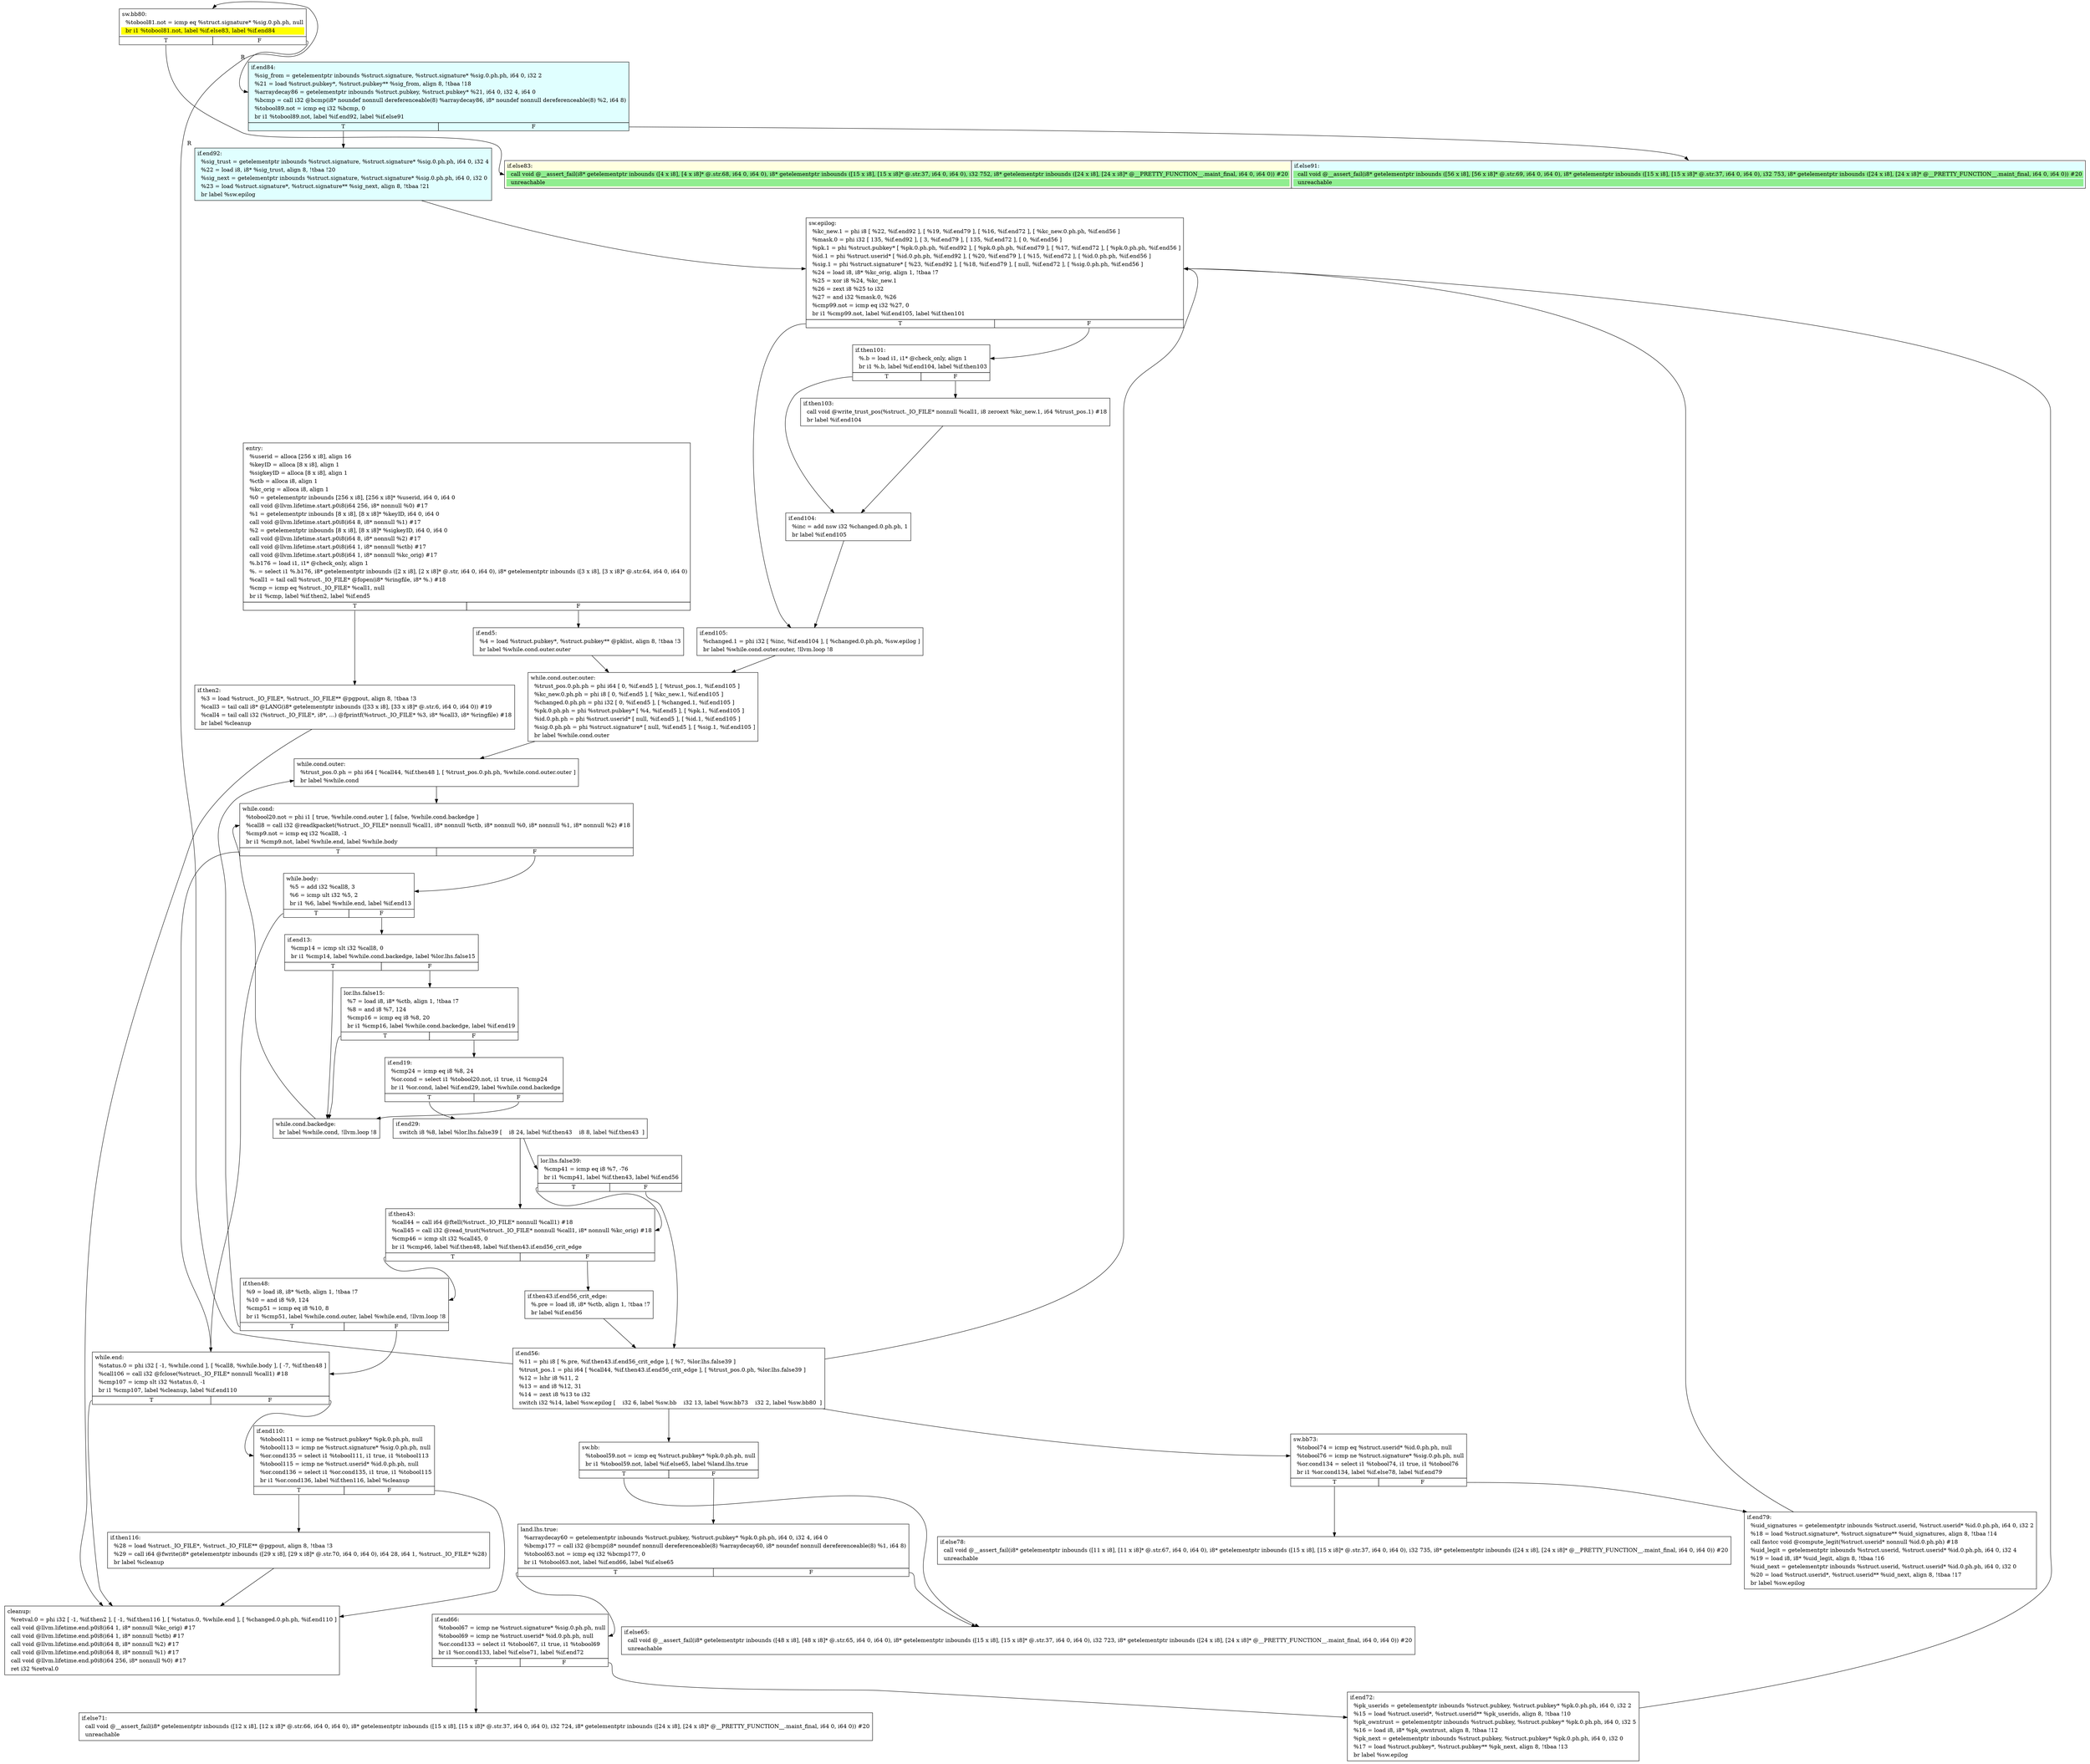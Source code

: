 digraph {
m_bb0 [shape = none, label  = <<table border="0" cellspacing="0">
<tr><td port="f1" border="1" colspan="2"><table bgcolor="LightYellow" border="0">
<tr><td align="left">if.else83:</td></tr>
<tr><td bgcolor="lightgreen" align="left">  call void @__assert_fail(i8* getelementptr inbounds ([4 x i8], [4 x i8]* @.str.68, i64 0, i64 0), i8* getelementptr inbounds ([15 x i8], [15 x i8]* @.str.37, i64 0, i64 0), i32 752, i8* getelementptr inbounds ([24 x i8], [24 x i8]* @__PRETTY_FUNCTION__.maint_final, i64 0, i64 0)) #20</td></tr>
<tr><td bgcolor="lightgreen" align="left">  unreachable</td></tr>
</table>
</td>
<td port="f2" border="1" colspan="2"><table bgcolor="LightCyan" border="0">
<tr><td align="left">if.else91:</td></tr>
<tr><td bgcolor="lightgreen" align="left">  call void @__assert_fail(i8* getelementptr inbounds ([56 x i8], [56 x i8]* @.str.69, i64 0, i64 0), i8* getelementptr inbounds ([15 x i8], [15 x i8]* @.str.37, i64 0, i64 0), i32 753, i8* getelementptr inbounds ([24 x i8], [24 x i8]* @__PRETTY_FUNCTION__.maint_final, i64 0, i64 0)) #20</td></tr>
<tr><td bgcolor="lightgreen" align="left">  unreachable</td></tr>
</table>
</td></tr>
</table>> ]
f_bb0 [shape = none, label  = <<table  border="0" cellspacing="0">
<tr><td port="f" border="1" colspan="2"><table border="0">
<tr><td align="left">entry:</td></tr>
<tr><td align="left">  %userid = alloca [256 x i8], align 16</td></tr>
<tr><td align="left">  %keyID = alloca [8 x i8], align 1</td></tr>
<tr><td align="left">  %sigkeyID = alloca [8 x i8], align 1</td></tr>
<tr><td align="left">  %ctb = alloca i8, align 1</td></tr>
<tr><td align="left">  %kc_orig = alloca i8, align 1</td></tr>
<tr><td align="left">  %0 = getelementptr inbounds [256 x i8], [256 x i8]* %userid, i64 0, i64 0</td></tr>
<tr><td align="left">  call void @llvm.lifetime.start.p0i8(i64 256, i8* nonnull %0) #17</td></tr>
<tr><td align="left">  %1 = getelementptr inbounds [8 x i8], [8 x i8]* %keyID, i64 0, i64 0</td></tr>
<tr><td align="left">  call void @llvm.lifetime.start.p0i8(i64 8, i8* nonnull %1) #17</td></tr>
<tr><td align="left">  %2 = getelementptr inbounds [8 x i8], [8 x i8]* %sigkeyID, i64 0, i64 0</td></tr>
<tr><td align="left">  call void @llvm.lifetime.start.p0i8(i64 8, i8* nonnull %2) #17</td></tr>
<tr><td align="left">  call void @llvm.lifetime.start.p0i8(i64 1, i8* nonnull %ctb) #17</td></tr>
<tr><td align="left">  call void @llvm.lifetime.start.p0i8(i64 1, i8* nonnull %kc_orig) #17</td></tr>
<tr><td align="left">  %.b176 = load i1, i1* @check_only, align 1</td></tr>
<tr><td align="left">  %. = select i1 %.b176, i8* getelementptr inbounds ([2 x i8], [2 x i8]* @.str, i64 0, i64 0), i8* getelementptr inbounds ([3 x i8], [3 x i8]* @.str.64, i64 0, i64 0)</td></tr>
<tr><td align="left">  %call1 = tail call %struct._IO_FILE* @fopen(i8* %ringfile, i8* %.) #18</td></tr>
<tr><td align="left">  %cmp = icmp eq %struct._IO_FILE* %call1, null</td></tr>
<tr><td align="left">  br i1 %cmp, label %if.then2, label %if.end5</td></tr>
</table>
</td></tr>
<tr><td border="1" port="fT">T</td><td border="1" port="fF">F</td></tr>
</table>> ]
f_bb1 [shape = none, label  = <<table  border="0" cellspacing="0">
<tr><td port="f" border="1"><table border="0">
<tr><td align="left">if.then2:</td></tr>
<tr><td align="left">  %3 = load %struct._IO_FILE*, %struct._IO_FILE** @pgpout, align 8, !tbaa !3</td></tr>
<tr><td align="left">  %call3 = tail call i8* @LANG(i8* getelementptr inbounds ([33 x i8], [33 x i8]* @.str.6, i64 0, i64 0)) #19</td></tr>
<tr><td align="left">  %call4 = tail call i32 (%struct._IO_FILE*, i8*, ...) @fprintf(%struct._IO_FILE* %3, i8* %call3, i8* %ringfile) #18</td></tr>
<tr><td align="left">  br label %cleanup</td></tr>
</table>
</td></tr>
</table>> ]
f_bb2 [shape = none, label  = <<table  border="0" cellspacing="0">
<tr><td port="f" border="1"><table border="0">
<tr><td align="left">if.end5:</td></tr>
<tr><td align="left">  %4 = load %struct.pubkey*, %struct.pubkey** @pklist, align 8, !tbaa !3</td></tr>
<tr><td align="left">  br label %while.cond.outer.outer</td></tr>
</table>
</td></tr>
</table>> ]
f_bb3 [shape = none, label  = <<table  border="0" cellspacing="0">
<tr><td port="f" border="1"><table border="0">
<tr><td align="left">while.cond.outer.outer:</td></tr>
<tr><td align="left">  %trust_pos.0.ph.ph = phi i64 [ 0, %if.end5 ], [ %trust_pos.1, %if.end105 ]</td></tr>
<tr><td align="left">  %kc_new.0.ph.ph = phi i8 [ 0, %if.end5 ], [ %kc_new.1, %if.end105 ]</td></tr>
<tr><td align="left">  %changed.0.ph.ph = phi i32 [ 0, %if.end5 ], [ %changed.1, %if.end105 ]</td></tr>
<tr><td align="left">  %pk.0.ph.ph = phi %struct.pubkey* [ %4, %if.end5 ], [ %pk.1, %if.end105 ]</td></tr>
<tr><td align="left">  %id.0.ph.ph = phi %struct.userid* [ null, %if.end5 ], [ %id.1, %if.end105 ]</td></tr>
<tr><td align="left">  %sig.0.ph.ph = phi %struct.signature* [ null, %if.end5 ], [ %sig.1, %if.end105 ]</td></tr>
<tr><td align="left">  br label %while.cond.outer</td></tr>
</table>
</td></tr>
</table>> ]
f_bb4 [shape = none, label  = <<table  border="0" cellspacing="0">
<tr><td port="f" border="1"><table border="0">
<tr><td align="left">while.cond.outer:</td></tr>
<tr><td align="left">  %trust_pos.0.ph = phi i64 [ %call44, %if.then48 ], [ %trust_pos.0.ph.ph, %while.cond.outer.outer ]</td></tr>
<tr><td align="left">  br label %while.cond</td></tr>
</table>
</td></tr>
</table>> ]
f_bb5 [shape = none, label  = <<table  border="0" cellspacing="0">
<tr><td port="f" border="1" colspan="2"><table border="0">
<tr><td align="left">while.cond:</td></tr>
<tr><td align="left">  %tobool20.not = phi i1 [ true, %while.cond.outer ], [ false, %while.cond.backedge ]</td></tr>
<tr><td align="left">  %call8 = call i32 @readkpacket(%struct._IO_FILE* nonnull %call1, i8* nonnull %ctb, i8* nonnull %0, i8* nonnull %1, i8* nonnull %2) #18</td></tr>
<tr><td align="left">  %cmp9.not = icmp eq i32 %call8, -1</td></tr>
<tr><td align="left">  br i1 %cmp9.not, label %while.end, label %while.body</td></tr>
</table>
</td></tr>
<tr><td border="1" port="fT">T</td><td border="1" port="fF">F</td></tr>
</table>> ]
f_bb6 [shape = none, label  = <<table  border="0" cellspacing="0">
<tr><td port="f" border="1" colspan="2"><table border="0">
<tr><td align="left">while.body:</td></tr>
<tr><td align="left">  %5 = add i32 %call8, 3</td></tr>
<tr><td align="left">  %6 = icmp ult i32 %5, 2</td></tr>
<tr><td align="left">  br i1 %6, label %while.end, label %if.end13</td></tr>
</table>
</td></tr>
<tr><td border="1" port="fT">T</td><td border="1" port="fF">F</td></tr>
</table>> ]
f_bb7 [shape = none, label  = <<table  border="0" cellspacing="0">
<tr><td port="f" border="1" colspan="2"><table border="0">
<tr><td align="left">if.end13:</td></tr>
<tr><td align="left">  %cmp14 = icmp slt i32 %call8, 0</td></tr>
<tr><td align="left">  br i1 %cmp14, label %while.cond.backedge, label %lor.lhs.false15</td></tr>
</table>
</td></tr>
<tr><td border="1" port="fT">T</td><td border="1" port="fF">F</td></tr>
</table>> ]
f_bb8 [shape = none, label  = <<table  border="0" cellspacing="0">
<tr><td port="f" border="1" colspan="2"><table border="0">
<tr><td align="left">lor.lhs.false15:</td></tr>
<tr><td align="left">  %7 = load i8, i8* %ctb, align 1, !tbaa !7</td></tr>
<tr><td align="left">  %8 = and i8 %7, 124</td></tr>
<tr><td align="left">  %cmp16 = icmp eq i8 %8, 20</td></tr>
<tr><td align="left">  br i1 %cmp16, label %while.cond.backedge, label %if.end19</td></tr>
</table>
</td></tr>
<tr><td border="1" port="fT">T</td><td border="1" port="fF">F</td></tr>
</table>> ]
f_bb9 [shape = none, label  = <<table  border="0" cellspacing="0">
<tr><td port="f" border="1"><table border="0">
<tr><td align="left">while.cond.backedge:</td></tr>
<tr><td align="left">  br label %while.cond, !llvm.loop !8</td></tr>
</table>
</td></tr>
</table>> ]
f_bb10 [shape = none, label  = <<table  border="0" cellspacing="0">
<tr><td port="f" border="1" colspan="2"><table border="0">
<tr><td align="left">if.end19:</td></tr>
<tr><td align="left">  %cmp24 = icmp eq i8 %8, 24</td></tr>
<tr><td align="left">  %or.cond = select i1 %tobool20.not, i1 true, i1 %cmp24</td></tr>
<tr><td align="left">  br i1 %or.cond, label %if.end29, label %while.cond.backedge</td></tr>
</table>
</td></tr>
<tr><td border="1" port="fT">T</td><td border="1" port="fF">F</td></tr>
</table>> ]
f_bb11 [shape = none, label  = <<table  border="0" cellspacing="0">
<tr><td port="f" border="1"><table border="0">
<tr><td align="left">if.end29:</td></tr>
<tr><td align="left">  switch i8 %8, label %lor.lhs.false39 [
    i8 24, label %if.then43
    i8 8, label %if.then43
  ]</td></tr>
</table>
</td></tr>
</table>> ]
f_bb12 [shape = none, label  = <<table  border="0" cellspacing="0">
<tr><td port="f" border="1" colspan="2"><table border="0">
<tr><td align="left">lor.lhs.false39:</td></tr>
<tr><td align="left">  %cmp41 = icmp eq i8 %7, -76</td></tr>
<tr><td align="left">  br i1 %cmp41, label %if.then43, label %if.end56</td></tr>
</table>
</td></tr>
<tr><td border="1" port="fT">T</td><td border="1" port="fF">F</td></tr>
</table>> ]
f_bb13 [shape = none, label  = <<table  border="0" cellspacing="0">
<tr><td port="f" border="1" colspan="2"><table border="0">
<tr><td align="left">if.then43:</td></tr>
<tr><td align="left">  %call44 = call i64 @ftell(%struct._IO_FILE* nonnull %call1) #18</td></tr>
<tr><td align="left">  %call45 = call i32 @read_trust(%struct._IO_FILE* nonnull %call1, i8* nonnull %kc_orig) #18</td></tr>
<tr><td align="left">  %cmp46 = icmp slt i32 %call45, 0</td></tr>
<tr><td align="left">  br i1 %cmp46, label %if.then48, label %if.then43.if.end56_crit_edge</td></tr>
</table>
</td></tr>
<tr><td border="1" port="fT">T</td><td border="1" port="fF">F</td></tr>
</table>> ]
f_bb14 [shape = none, label  = <<table  border="0" cellspacing="0">
<tr><td port="f" border="1"><table border="0">
<tr><td align="left">if.then43.if.end56_crit_edge:</td></tr>
<tr><td align="left">  %.pre = load i8, i8* %ctb, align 1, !tbaa !7</td></tr>
<tr><td align="left">  br label %if.end56</td></tr>
</table>
</td></tr>
</table>> ]
f_bb15 [shape = none, label  = <<table  border="0" cellspacing="0">
<tr><td port="f" border="1" colspan="2"><table border="0">
<tr><td align="left">if.then48:</td></tr>
<tr><td align="left">  %9 = load i8, i8* %ctb, align 1, !tbaa !7</td></tr>
<tr><td align="left">  %10 = and i8 %9, 124</td></tr>
<tr><td align="left">  %cmp51 = icmp eq i8 %10, 8</td></tr>
<tr><td align="left">  br i1 %cmp51, label %while.cond.outer, label %while.end, !llvm.loop !8</td></tr>
</table>
</td></tr>
<tr><td border="1" port="fT">T</td><td border="1" port="fF">F</td></tr>
</table>> ]
f_bb16 [shape = none, label  = <<table  border="0" cellspacing="0">
<tr><td port="f" border="1"><table border="0">
<tr><td align="left">if.end56:</td></tr>
<tr><td align="left">  %11 = phi i8 [ %.pre, %if.then43.if.end56_crit_edge ], [ %7, %lor.lhs.false39 ]</td></tr>
<tr><td align="left">  %trust_pos.1 = phi i64 [ %call44, %if.then43.if.end56_crit_edge ], [ %trust_pos.0.ph, %lor.lhs.false39 ]</td></tr>
<tr><td align="left">  %12 = lshr i8 %11, 2</td></tr>
<tr><td align="left">  %13 = and i8 %12, 31</td></tr>
<tr><td align="left">  %14 = zext i8 %13 to i32</td></tr>
<tr><td align="left">  switch i32 %14, label %sw.epilog [
    i32 6, label %sw.bb
    i32 13, label %sw.bb73
    i32 2, label %sw.bb80
  ]</td></tr>
</table>
</td></tr>
</table>> ]
f_bb17 [shape = none, label  = <<table  border="0" cellspacing="0">
<tr><td port="f" border="1" colspan="2"><table border="0">
<tr><td align="left">sw.bb:</td></tr>
<tr><td align="left">  %tobool59.not = icmp eq %struct.pubkey* %pk.0.ph.ph, null</td></tr>
<tr><td align="left">  br i1 %tobool59.not, label %if.else65, label %land.lhs.true</td></tr>
</table>
</td></tr>
<tr><td border="1" port="fT">T</td><td border="1" port="fF">F</td></tr>
</table>> ]
f_bb18 [shape = none, label  = <<table  border="0" cellspacing="0">
<tr><td port="f" border="1" colspan="2"><table border="0">
<tr><td align="left">land.lhs.true:</td></tr>
<tr><td align="left">  %arraydecay60 = getelementptr inbounds %struct.pubkey, %struct.pubkey* %pk.0.ph.ph, i64 0, i32 4, i64 0</td></tr>
<tr><td align="left">  %bcmp177 = call i32 @bcmp(i8* noundef nonnull dereferenceable(8) %arraydecay60, i8* noundef nonnull dereferenceable(8) %1, i64 8)</td></tr>
<tr><td align="left">  %tobool63.not = icmp eq i32 %bcmp177, 0</td></tr>
<tr><td align="left">  br i1 %tobool63.not, label %if.end66, label %if.else65</td></tr>
</table>
</td></tr>
<tr><td border="1" port="fT">T</td><td border="1" port="fF">F</td></tr>
</table>> ]
f_bb19 [shape = none, label  = <<table  border="0" cellspacing="0">
<tr><td port="f" border="1"><table border="0">
<tr><td align="left">if.else65:</td></tr>
<tr><td align="left">  call void @__assert_fail(i8* getelementptr inbounds ([48 x i8], [48 x i8]* @.str.65, i64 0, i64 0), i8* getelementptr inbounds ([15 x i8], [15 x i8]* @.str.37, i64 0, i64 0), i32 723, i8* getelementptr inbounds ([24 x i8], [24 x i8]* @__PRETTY_FUNCTION__.maint_final, i64 0, i64 0)) #20</td></tr>
<tr><td align="left">  unreachable</td></tr>
</table>
</td></tr>
</table>> ]
f_bb20 [shape = none, label  = <<table  border="0" cellspacing="0">
<tr><td port="f" border="1" colspan="2"><table border="0">
<tr><td align="left">if.end66:</td></tr>
<tr><td align="left">  %tobool67 = icmp ne %struct.signature* %sig.0.ph.ph, null</td></tr>
<tr><td align="left">  %tobool69 = icmp ne %struct.userid* %id.0.ph.ph, null</td></tr>
<tr><td align="left">  %or.cond133 = select i1 %tobool67, i1 true, i1 %tobool69</td></tr>
<tr><td align="left">  br i1 %or.cond133, label %if.else71, label %if.end72</td></tr>
</table>
</td></tr>
<tr><td border="1" port="fT">T</td><td border="1" port="fF">F</td></tr>
</table>> ]
f_bb21 [shape = none, label  = <<table  border="0" cellspacing="0">
<tr><td port="f" border="1"><table border="0">
<tr><td align="left">if.else71:</td></tr>
<tr><td align="left">  call void @__assert_fail(i8* getelementptr inbounds ([12 x i8], [12 x i8]* @.str.66, i64 0, i64 0), i8* getelementptr inbounds ([15 x i8], [15 x i8]* @.str.37, i64 0, i64 0), i32 724, i8* getelementptr inbounds ([24 x i8], [24 x i8]* @__PRETTY_FUNCTION__.maint_final, i64 0, i64 0)) #20</td></tr>
<tr><td align="left">  unreachable</td></tr>
</table>
</td></tr>
</table>> ]
f_bb22 [shape = none, label  = <<table  border="0" cellspacing="0">
<tr><td port="f" border="1"><table border="0">
<tr><td align="left">if.end72:</td></tr>
<tr><td align="left">  %pk_userids = getelementptr inbounds %struct.pubkey, %struct.pubkey* %pk.0.ph.ph, i64 0, i32 2</td></tr>
<tr><td align="left">  %15 = load %struct.userid*, %struct.userid** %pk_userids, align 8, !tbaa !10</td></tr>
<tr><td align="left">  %pk_owntrust = getelementptr inbounds %struct.pubkey, %struct.pubkey* %pk.0.ph.ph, i64 0, i32 5</td></tr>
<tr><td align="left">  %16 = load i8, i8* %pk_owntrust, align 8, !tbaa !12</td></tr>
<tr><td align="left">  %pk_next = getelementptr inbounds %struct.pubkey, %struct.pubkey* %pk.0.ph.ph, i64 0, i32 0</td></tr>
<tr><td align="left">  %17 = load %struct.pubkey*, %struct.pubkey** %pk_next, align 8, !tbaa !13</td></tr>
<tr><td align="left">  br label %sw.epilog</td></tr>
</table>
</td></tr>
</table>> ]
f_bb23 [shape = none, label  = <<table  border="0" cellspacing="0">
<tr><td port="f" border="1" colspan="2"><table border="0">
<tr><td align="left">sw.bb73:</td></tr>
<tr><td align="left">  %tobool74 = icmp eq %struct.userid* %id.0.ph.ph, null</td></tr>
<tr><td align="left">  %tobool76 = icmp ne %struct.signature* %sig.0.ph.ph, null</td></tr>
<tr><td align="left">  %or.cond134 = select i1 %tobool74, i1 true, i1 %tobool76</td></tr>
<tr><td align="left">  br i1 %or.cond134, label %if.else78, label %if.end79</td></tr>
</table>
</td></tr>
<tr><td border="1" port="fT">T</td><td border="1" port="fF">F</td></tr>
</table>> ]
f_bb24 [shape = none, label  = <<table  border="0" cellspacing="0">
<tr><td port="f" border="1"><table border="0">
<tr><td align="left">if.else78:</td></tr>
<tr><td align="left">  call void @__assert_fail(i8* getelementptr inbounds ([11 x i8], [11 x i8]* @.str.67, i64 0, i64 0), i8* getelementptr inbounds ([15 x i8], [15 x i8]* @.str.37, i64 0, i64 0), i32 735, i8* getelementptr inbounds ([24 x i8], [24 x i8]* @__PRETTY_FUNCTION__.maint_final, i64 0, i64 0)) #20</td></tr>
<tr><td align="left">  unreachable</td></tr>
</table>
</td></tr>
</table>> ]
f_bb25 [shape = none, label  = <<table  border="0" cellspacing="0">
<tr><td port="f" border="1"><table border="0">
<tr><td align="left">if.end79:</td></tr>
<tr><td align="left">  %uid_signatures = getelementptr inbounds %struct.userid, %struct.userid* %id.0.ph.ph, i64 0, i32 2</td></tr>
<tr><td align="left">  %18 = load %struct.signature*, %struct.signature** %uid_signatures, align 8, !tbaa !14</td></tr>
<tr><td align="left">  call fastcc void @compute_legit(%struct.userid* nonnull %id.0.ph.ph) #18</td></tr>
<tr><td align="left">  %uid_legit = getelementptr inbounds %struct.userid, %struct.userid* %id.0.ph.ph, i64 0, i32 4</td></tr>
<tr><td align="left">  %19 = load i8, i8* %uid_legit, align 8, !tbaa !16</td></tr>
<tr><td align="left">  %uid_next = getelementptr inbounds %struct.userid, %struct.userid* %id.0.ph.ph, i64 0, i32 0</td></tr>
<tr><td align="left">  %20 = load %struct.userid*, %struct.userid** %uid_next, align 8, !tbaa !17</td></tr>
<tr><td align="left">  br label %sw.epilog</td></tr>
</table>
</td></tr>
</table>> ]
f_bb26 [shape = none, label  = <<table  border="0" cellspacing="0">
<tr><td port="f" border="1" colspan="2"><table border="0">
<tr><td align="left">sw.bb80:</td></tr>
<tr><td align="left">  %tobool81.not = icmp eq %struct.signature* %sig.0.ph.ph, null</td></tr>
<tr><td bgcolor="yellow" align="left">  br i1 %tobool81.not, label %if.else83, label %if.end84</td></tr>
</table>
</td></tr>
<tr><td border="1" port="fT">T</td><td border="1" port="fF">F</td></tr>
</table>> ]
f_bb27 [shape = none,  xlabel="R", label  = <<table  bgcolor="LightCyan"  border="0" cellspacing="0">
<tr><td port="f" border="1" colspan="2"><table border="0">
<tr><td align="left">if.end84:</td></tr>
<tr><td align="left">  %sig_from = getelementptr inbounds %struct.signature, %struct.signature* %sig.0.ph.ph, i64 0, i32 2</td></tr>
<tr><td align="left">  %21 = load %struct.pubkey*, %struct.pubkey** %sig_from, align 8, !tbaa !18</td></tr>
<tr><td align="left">  %arraydecay86 = getelementptr inbounds %struct.pubkey, %struct.pubkey* %21, i64 0, i32 4, i64 0</td></tr>
<tr><td align="left">  %bcmp = call i32 @bcmp(i8* noundef nonnull dereferenceable(8) %arraydecay86, i8* noundef nonnull dereferenceable(8) %2, i64 8)</td></tr>
<tr><td align="left">  %tobool89.not = icmp eq i32 %bcmp, 0</td></tr>
<tr><td align="left">  br i1 %tobool89.not, label %if.end92, label %if.else91</td></tr>
</table>
</td></tr>
<tr><td border="1" port="fT">T</td><td border="1" port="fF">F</td></tr>
</table>> ]
f_bb28 [shape = none,  xlabel="R", label  = <<table  bgcolor="LightCyan"  border="0" cellspacing="0">
<tr><td port="f" border="1"><table border="0">
<tr><td align="left">if.end92:</td></tr>
<tr><td align="left">  %sig_trust = getelementptr inbounds %struct.signature, %struct.signature* %sig.0.ph.ph, i64 0, i32 4</td></tr>
<tr><td align="left">  %22 = load i8, i8* %sig_trust, align 8, !tbaa !20</td></tr>
<tr><td align="left">  %sig_next = getelementptr inbounds %struct.signature, %struct.signature* %sig.0.ph.ph, i64 0, i32 0</td></tr>
<tr><td align="left">  %23 = load %struct.signature*, %struct.signature** %sig_next, align 8, !tbaa !21</td></tr>
<tr><td align="left">  br label %sw.epilog</td></tr>
</table>
</td></tr>
</table>> ]
f_bb29 [shape = none, label  = <<table  border="0" cellspacing="0">
<tr><td port="f" border="1" colspan="2"><table border="0">
<tr><td align="left">sw.epilog:</td></tr>
<tr><td align="left">  %kc_new.1 = phi i8 [ %22, %if.end92 ], [ %19, %if.end79 ], [ %16, %if.end72 ], [ %kc_new.0.ph.ph, %if.end56 ]</td></tr>
<tr><td align="left">  %mask.0 = phi i32 [ 135, %if.end92 ], [ 3, %if.end79 ], [ 135, %if.end72 ], [ 0, %if.end56 ]</td></tr>
<tr><td align="left">  %pk.1 = phi %struct.pubkey* [ %pk.0.ph.ph, %if.end92 ], [ %pk.0.ph.ph, %if.end79 ], [ %17, %if.end72 ], [ %pk.0.ph.ph, %if.end56 ]</td></tr>
<tr><td align="left">  %id.1 = phi %struct.userid* [ %id.0.ph.ph, %if.end92 ], [ %20, %if.end79 ], [ %15, %if.end72 ], [ %id.0.ph.ph, %if.end56 ]</td></tr>
<tr><td align="left">  %sig.1 = phi %struct.signature* [ %23, %if.end92 ], [ %18, %if.end79 ], [ null, %if.end72 ], [ %sig.0.ph.ph, %if.end56 ]</td></tr>
<tr><td align="left">  %24 = load i8, i8* %kc_orig, align 1, !tbaa !7</td></tr>
<tr><td align="left">  %25 = xor i8 %24, %kc_new.1</td></tr>
<tr><td align="left">  %26 = zext i8 %25 to i32</td></tr>
<tr><td align="left">  %27 = and i32 %mask.0, %26</td></tr>
<tr><td align="left">  %cmp99.not = icmp eq i32 %27, 0</td></tr>
<tr><td align="left">  br i1 %cmp99.not, label %if.end105, label %if.then101</td></tr>
</table>
</td></tr>
<tr><td border="1" port="fT">T</td><td border="1" port="fF">F</td></tr>
</table>> ]
f_bb30 [shape = none, label  = <<table  border="0" cellspacing="0">
<tr><td port="f" border="1" colspan="2"><table border="0">
<tr><td align="left">if.then101:</td></tr>
<tr><td align="left">  %.b = load i1, i1* @check_only, align 1</td></tr>
<tr><td align="left">  br i1 %.b, label %if.end104, label %if.then103</td></tr>
</table>
</td></tr>
<tr><td border="1" port="fT">T</td><td border="1" port="fF">F</td></tr>
</table>> ]
f_bb31 [shape = none, label  = <<table  border="0" cellspacing="0">
<tr><td port="f" border="1"><table border="0">
<tr><td align="left">if.then103:</td></tr>
<tr><td align="left">  call void @write_trust_pos(%struct._IO_FILE* nonnull %call1, i8 zeroext %kc_new.1, i64 %trust_pos.1) #18</td></tr>
<tr><td align="left">  br label %if.end104</td></tr>
</table>
</td></tr>
</table>> ]
f_bb32 [shape = none, label  = <<table  border="0" cellspacing="0">
<tr><td port="f" border="1"><table border="0">
<tr><td align="left">if.end104:</td></tr>
<tr><td align="left">  %inc = add nsw i32 %changed.0.ph.ph, 1</td></tr>
<tr><td align="left">  br label %if.end105</td></tr>
</table>
</td></tr>
</table>> ]
f_bb33 [shape = none, label  = <<table  border="0" cellspacing="0">
<tr><td port="f" border="1"><table border="0">
<tr><td align="left">if.end105:</td></tr>
<tr><td align="left">  %changed.1 = phi i32 [ %inc, %if.end104 ], [ %changed.0.ph.ph, %sw.epilog ]</td></tr>
<tr><td align="left">  br label %while.cond.outer.outer, !llvm.loop !8</td></tr>
</table>
</td></tr>
</table>> ]
f_bb34 [shape = none, label  = <<table  border="0" cellspacing="0">
<tr><td port="f" border="1" colspan="2"><table border="0">
<tr><td align="left">while.end:</td></tr>
<tr><td align="left">  %status.0 = phi i32 [ -1, %while.cond ], [ %call8, %while.body ], [ -7, %if.then48 ]</td></tr>
<tr><td align="left">  %call106 = call i32 @fclose(%struct._IO_FILE* nonnull %call1) #18</td></tr>
<tr><td align="left">  %cmp107 = icmp slt i32 %status.0, -1</td></tr>
<tr><td align="left">  br i1 %cmp107, label %cleanup, label %if.end110</td></tr>
</table>
</td></tr>
<tr><td border="1" port="fT">T</td><td border="1" port="fF">F</td></tr>
</table>> ]
f_bb35 [shape = none, label  = <<table  border="0" cellspacing="0">
<tr><td port="f" border="1" colspan="2"><table border="0">
<tr><td align="left">if.end110:</td></tr>
<tr><td align="left">  %tobool111 = icmp ne %struct.pubkey* %pk.0.ph.ph, null</td></tr>
<tr><td align="left">  %tobool113 = icmp ne %struct.signature* %sig.0.ph.ph, null</td></tr>
<tr><td align="left">  %or.cond135 = select i1 %tobool111, i1 true, i1 %tobool113</td></tr>
<tr><td align="left">  %tobool115 = icmp ne %struct.userid* %id.0.ph.ph, null</td></tr>
<tr><td align="left">  %or.cond136 = select i1 %or.cond135, i1 true, i1 %tobool115</td></tr>
<tr><td align="left">  br i1 %or.cond136, label %if.then116, label %cleanup</td></tr>
</table>
</td></tr>
<tr><td border="1" port="fT">T</td><td border="1" port="fF">F</td></tr>
</table>> ]
f_bb36 [shape = none, label  = <<table  border="0" cellspacing="0">
<tr><td port="f" border="1"><table border="0">
<tr><td align="left">if.then116:</td></tr>
<tr><td align="left">  %28 = load %struct._IO_FILE*, %struct._IO_FILE** @pgpout, align 8, !tbaa !3</td></tr>
<tr><td align="left">  %29 = call i64 @fwrite(i8* getelementptr inbounds ([29 x i8], [29 x i8]* @.str.70, i64 0, i64 0), i64 28, i64 1, %struct._IO_FILE* %28)</td></tr>
<tr><td align="left">  br label %cleanup</td></tr>
</table>
</td></tr>
</table>> ]
f_bb37 [shape = none, label  = <<table  border="0" cellspacing="0">
<tr><td port="f" border="1"><table border="0">
<tr><td align="left">cleanup:</td></tr>
<tr><td align="left">  %retval.0 = phi i32 [ -1, %if.then2 ], [ -1, %if.then116 ], [ %status.0, %while.end ], [ %changed.0.ph.ph, %if.end110 ]</td></tr>
<tr><td align="left">  call void @llvm.lifetime.end.p0i8(i64 1, i8* nonnull %kc_orig) #17</td></tr>
<tr><td align="left">  call void @llvm.lifetime.end.p0i8(i64 1, i8* nonnull %ctb) #17</td></tr>
<tr><td align="left">  call void @llvm.lifetime.end.p0i8(i64 8, i8* nonnull %2) #17</td></tr>
<tr><td align="left">  call void @llvm.lifetime.end.p0i8(i64 8, i8* nonnull %1) #17</td></tr>
<tr><td align="left">  call void @llvm.lifetime.end.p0i8(i64 256, i8* nonnull %0) #17</td></tr>
<tr><td align="left">  ret i32 %retval.0</td></tr>
</table>
</td></tr>
</table>> ]
f_bb0:fT -> f_bb1:f
f_bb0:fF -> f_bb2:f
f_bb1:f -> f_bb37:f
f_bb2:f -> f_bb3:f
f_bb3:f -> f_bb4:f
f_bb4:f -> f_bb5:f
f_bb5:fT -> f_bb34:f
f_bb5:fF -> f_bb6:f
f_bb6:fT -> f_bb34:f
f_bb6:fF -> f_bb7:f
f_bb7:fT -> f_bb9:f
f_bb7:fF -> f_bb8:f
f_bb8:fT -> f_bb9:f
f_bb8:fF -> f_bb10:f
f_bb9:f -> f_bb5:f
f_bb10:fT -> f_bb11:f
f_bb10:fF -> f_bb9:f
f_bb11:f -> f_bb12:f
f_bb11:f -> f_bb13:f
f_bb11:f -> f_bb13:f
f_bb12:fT -> f_bb13:f
f_bb12:fF -> f_bb16:f
f_bb13:fT -> f_bb15:f
f_bb13:fF -> f_bb14:f
f_bb14:f -> f_bb16:f
f_bb15:fT -> f_bb4:f
f_bb15:fF -> f_bb34:f
f_bb16:f -> f_bb29:f
f_bb16:f -> f_bb17:f
f_bb16:f -> f_bb23:f
f_bb16:f -> f_bb26:f
f_bb17:fT -> f_bb19:f
f_bb17:fF -> f_bb18:f
f_bb18:fT -> f_bb20:f
f_bb18:fF -> f_bb19:f
f_bb20:fT -> f_bb21:f
f_bb20:fF -> f_bb22:f
f_bb22:f -> f_bb29:f
f_bb23:fT -> f_bb24:f
f_bb23:fF -> f_bb25:f
f_bb25:f -> f_bb29:f
f_bb26:fT -> m_bb0:f1
f_bb26:fF -> f_bb27:f
f_bb27:fT -> f_bb28:f
f_bb27:fF -> m_bb0:f2
f_bb28:f -> f_bb29:f
f_bb29:fT -> f_bb33:f
f_bb29:fF -> f_bb30:f
f_bb30:fT -> f_bb32:f
f_bb30:fF -> f_bb31:f
f_bb31:f -> f_bb32:f
f_bb32:f -> f_bb33:f
f_bb33:f -> f_bb3:f
f_bb34:fT -> f_bb37:f
f_bb34:fF -> f_bb35:f
f_bb35:fT -> f_bb36:f
f_bb35:fF -> f_bb37:f
f_bb36:f -> f_bb37:f
}

